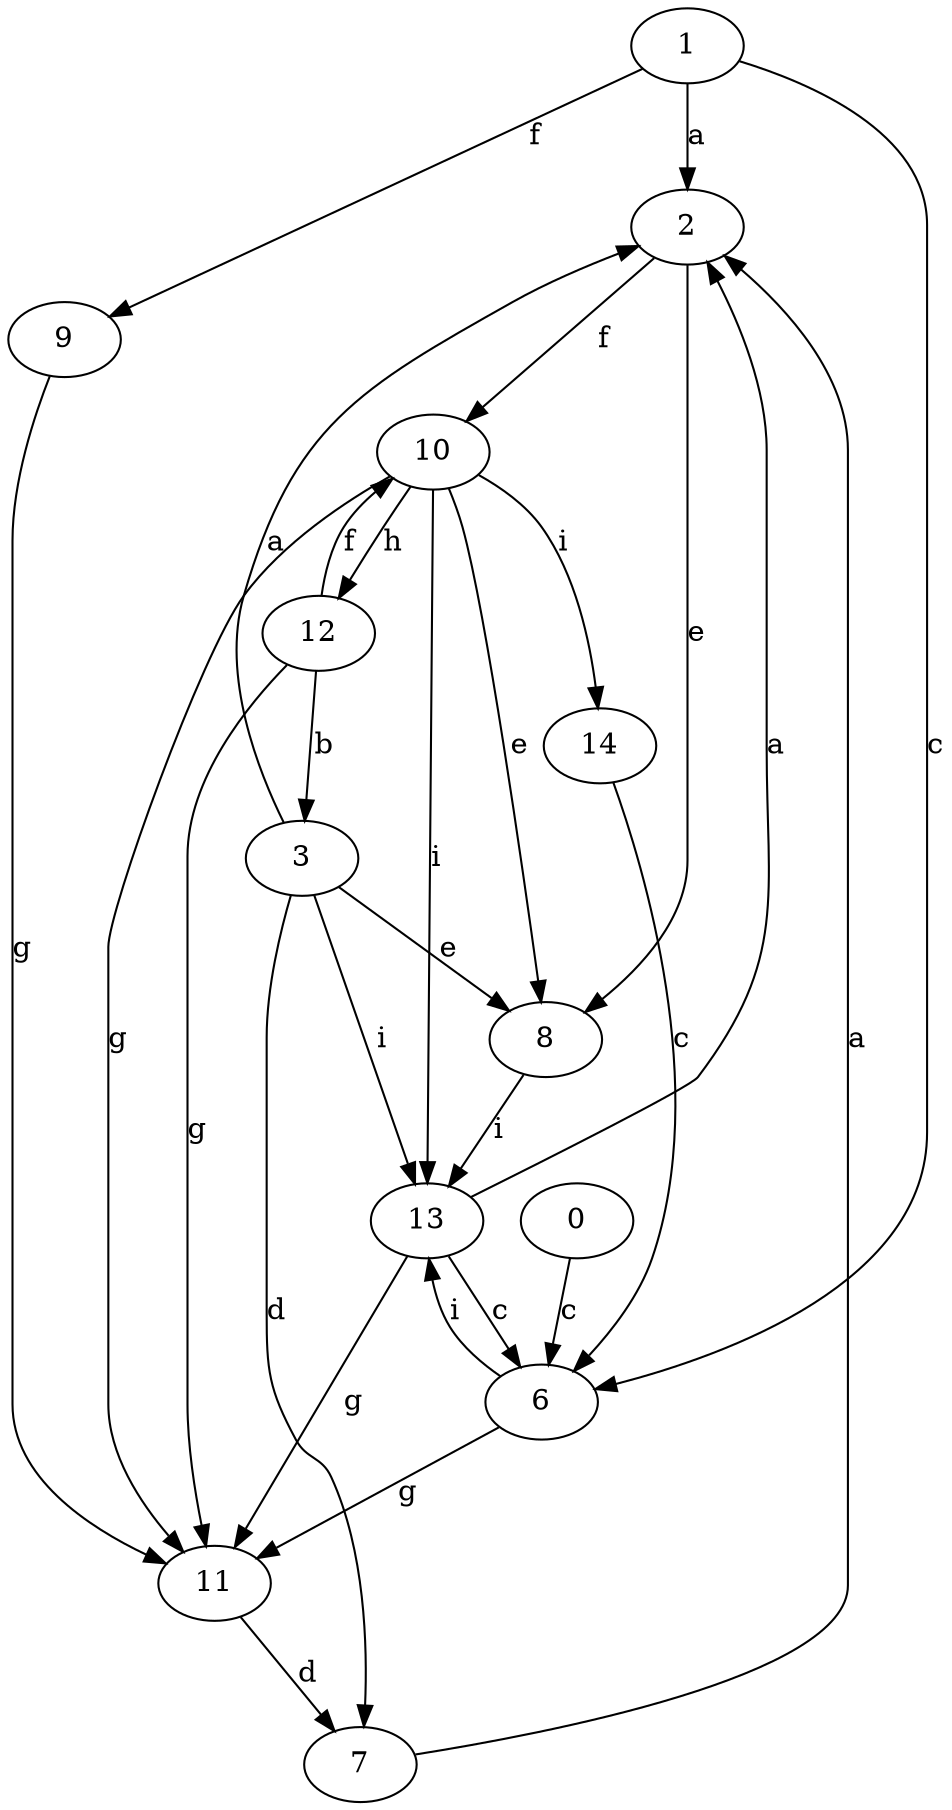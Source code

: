 strict digraph  {
1;
2;
3;
6;
7;
8;
9;
0;
10;
11;
12;
13;
14;
1 -> 2  [label=a];
1 -> 6  [label=c];
1 -> 9  [label=f];
2 -> 8  [label=e];
2 -> 10  [label=f];
3 -> 2  [label=a];
3 -> 7  [label=d];
3 -> 8  [label=e];
3 -> 13  [label=i];
6 -> 11  [label=g];
6 -> 13  [label=i];
7 -> 2  [label=a];
8 -> 13  [label=i];
9 -> 11  [label=g];
0 -> 6  [label=c];
10 -> 8  [label=e];
10 -> 11  [label=g];
10 -> 12  [label=h];
10 -> 13  [label=i];
10 -> 14  [label=i];
11 -> 7  [label=d];
12 -> 3  [label=b];
12 -> 10  [label=f];
12 -> 11  [label=g];
13 -> 2  [label=a];
13 -> 6  [label=c];
13 -> 11  [label=g];
14 -> 6  [label=c];
}
